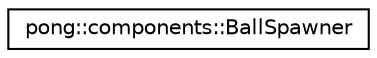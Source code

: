 digraph "Graphical Class Hierarchy"
{
 // LATEX_PDF_SIZE
  edge [fontname="Helvetica",fontsize="10",labelfontname="Helvetica",labelfontsize="10"];
  node [fontname="Helvetica",fontsize="10",shape=record];
  rankdir="LR";
  Node0 [label="pong::components::BallSpawner",height=0.2,width=0.4,color="black", fillcolor="white", style="filled",URL="$structpong_1_1components_1_1_ball_spawner.html",tooltip="Ball Spawner Component."];
}
